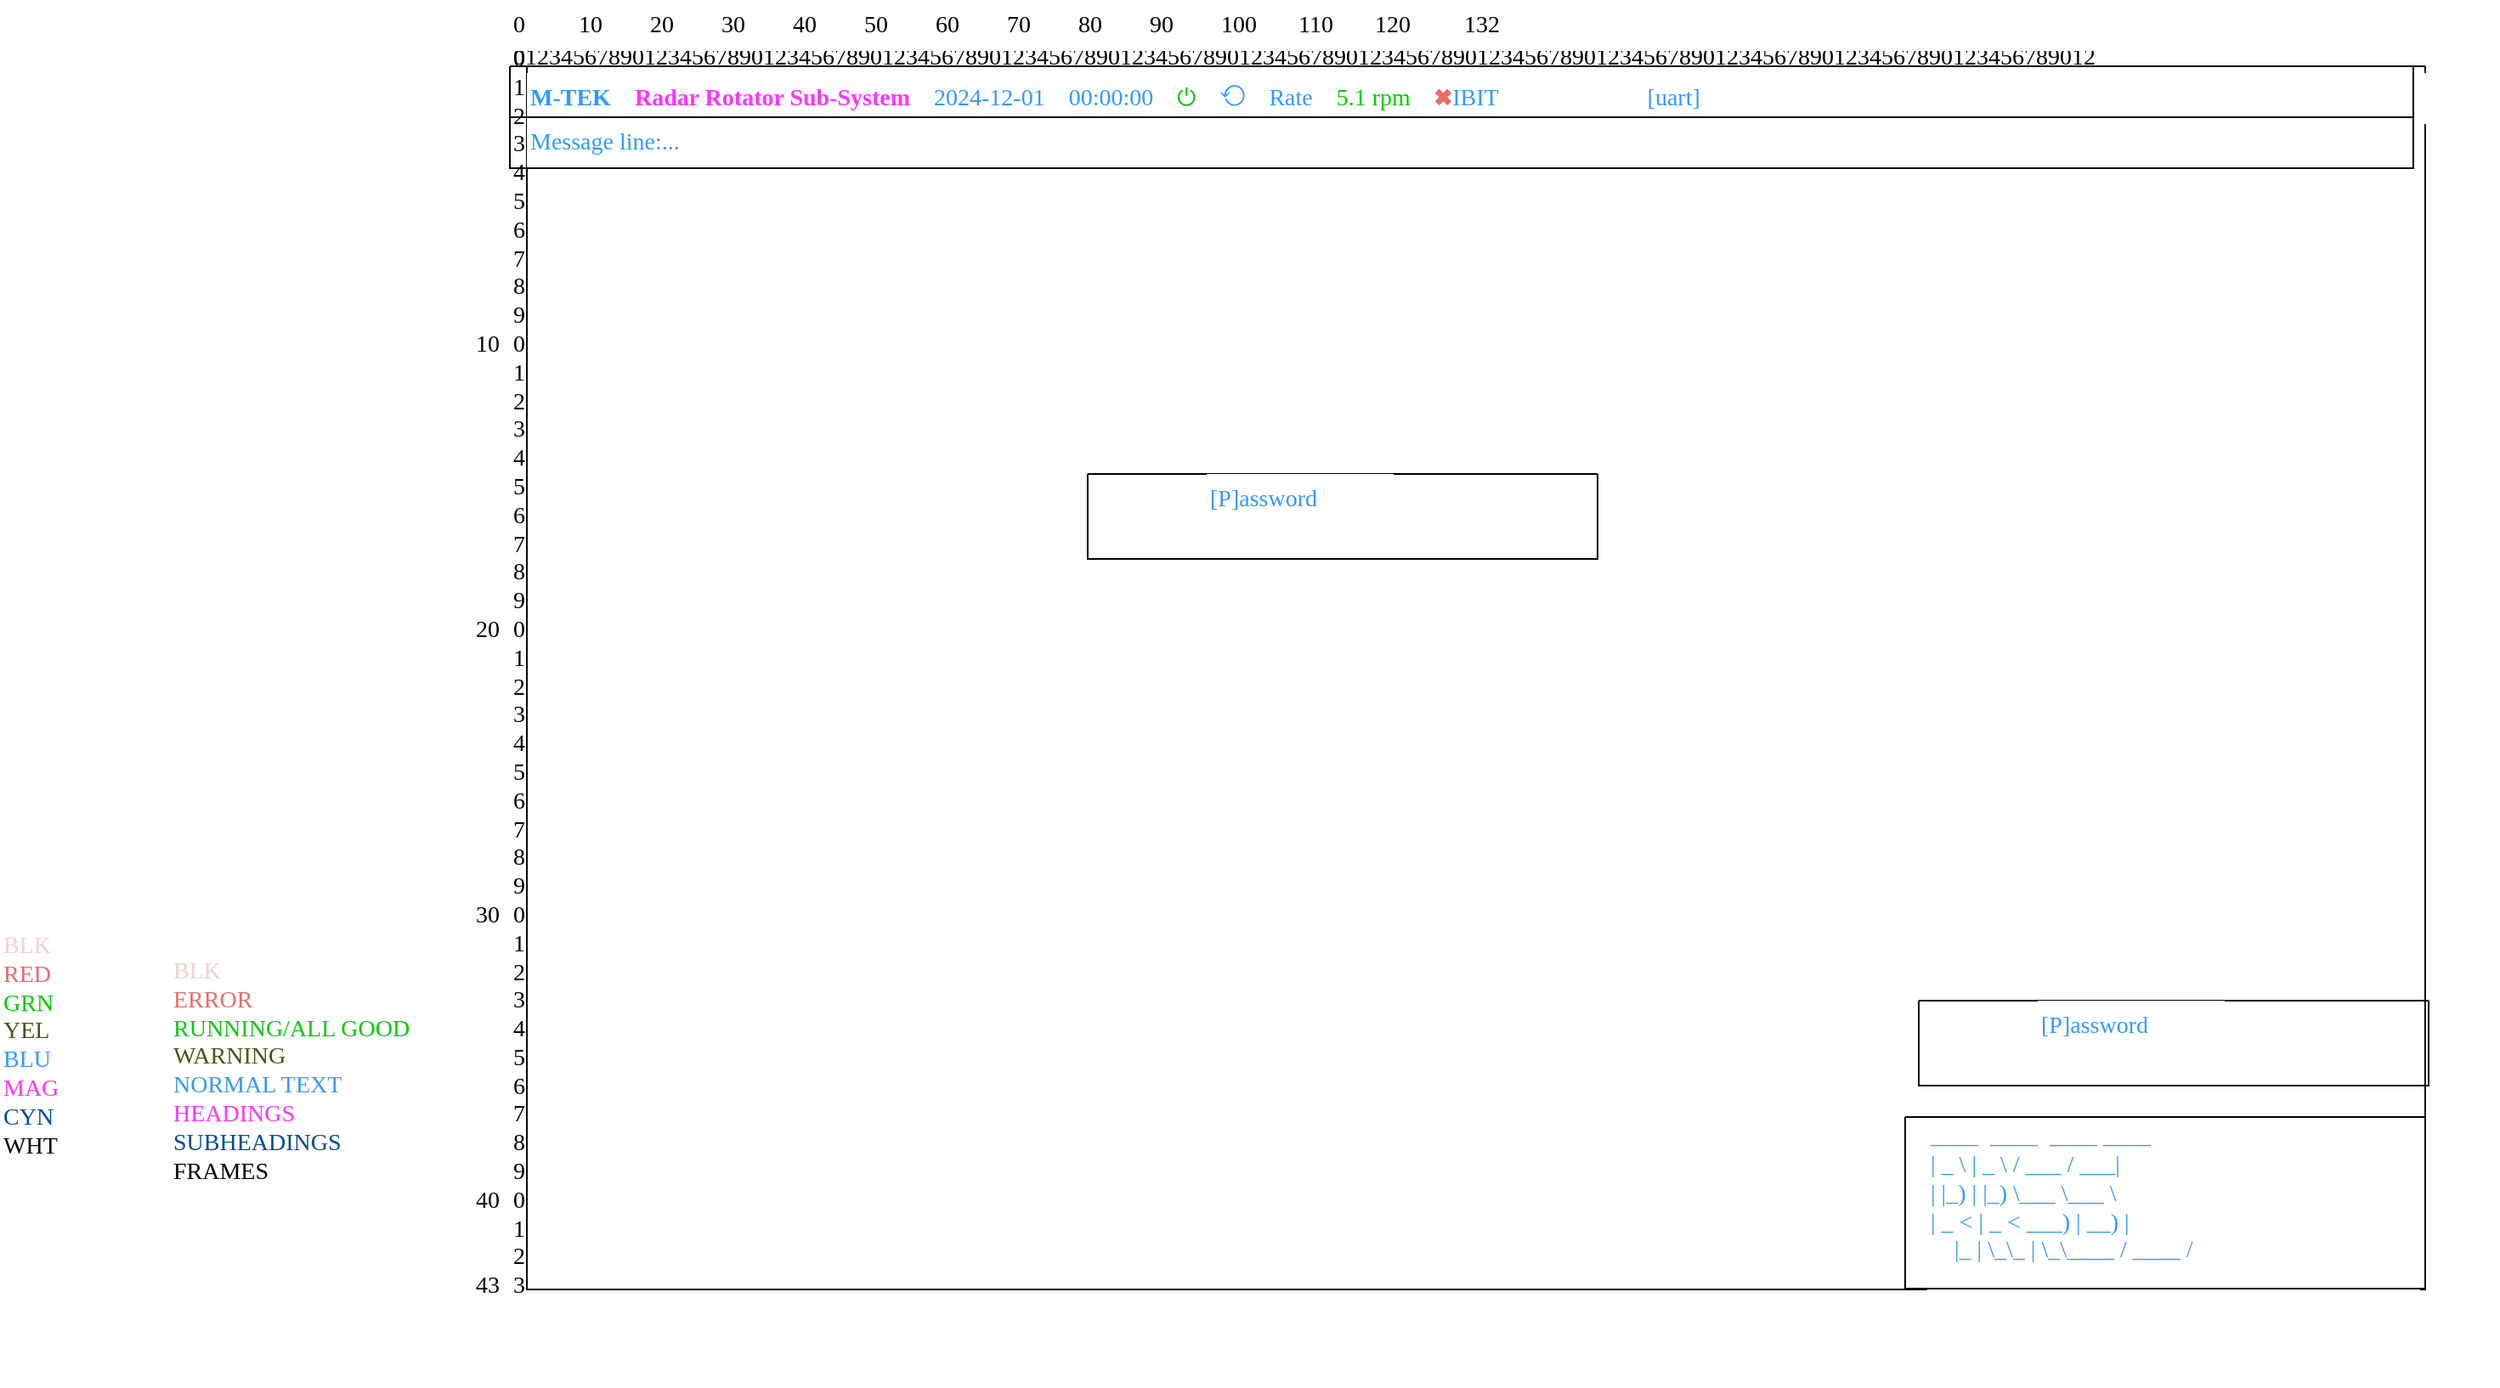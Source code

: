 <mxfile version="25.0.3">
  <diagram name="Page-1" id="gYPdV5KYoYjTxZCbX4Au">
    <mxGraphModel dx="3341" dy="2037" grid="1" gridSize="10" guides="1" tooltips="1" connect="1" arrows="1" fold="1" page="1" pageScale="1" pageWidth="1654" pageHeight="1169" math="0" shadow="0">
      <root>
        <mxCell id="0" />
        <mxCell id="1" parent="0" />
        <mxCell id="qkAYrCaB-duEuZqhV6VB-1" value="&lt;font&gt;0123456789012345678901234567890123456789012345678901234567890123456789012345678901234567890123456789012345678901234567890123456789012&lt;/font&gt;" style="text;html=1;align=left;verticalAlign=middle;resizable=0;points=[];autosize=1;strokeColor=none;fillColor=default;fontFamily=Lucida Console;fontSize=14;" parent="1" vertex="1">
          <mxGeometry x="10" y="-20" width="1150" height="30" as="geometry" />
        </mxCell>
        <mxCell id="qkAYrCaB-duEuZqhV6VB-2" value="&lt;font&gt;0&amp;nbsp; &amp;nbsp; &amp;nbsp; &amp;nbsp; &amp;nbsp;10&amp;nbsp; &amp;nbsp; &amp;nbsp; &amp;nbsp; 20&amp;nbsp; &amp;nbsp; &amp;nbsp; &amp;nbsp; 30&amp;nbsp; &amp;nbsp; &amp;nbsp; &amp;nbsp; 40&amp;nbsp; &amp;nbsp; &amp;nbsp; &amp;nbsp; 50&amp;nbsp; &amp;nbsp; &amp;nbsp; &amp;nbsp; 60&amp;nbsp; &amp;nbsp; &amp;nbsp; &amp;nbsp; 70&amp;nbsp; &amp;nbsp; &amp;nbsp; &amp;nbsp; 80&amp;nbsp; &amp;nbsp; &amp;nbsp; &amp;nbsp; 90&amp;nbsp; &amp;nbsp; &amp;nbsp; &amp;nbsp; 100&amp;nbsp; &amp;nbsp; &amp;nbsp; &amp;nbsp;110&amp;nbsp; &amp;nbsp; &amp;nbsp; &amp;nbsp;120&amp;nbsp; &amp;nbsp; &amp;nbsp; &amp;nbsp; &amp;nbsp;132&amp;nbsp;&lt;/font&gt;" style="text;html=1;align=left;verticalAlign=middle;resizable=0;points=[];autosize=1;strokeColor=none;fillColor=default;fontFamily=Lucida Console;fontSize=14;" parent="1" vertex="1">
          <mxGeometry x="10" y="-39" width="1170" height="30" as="geometry" />
        </mxCell>
        <mxCell id="0JCC86L8l436ZXqpCiF8-2" value="&lt;div&gt;&lt;br&gt;&lt;/div&gt;&lt;div&gt;&lt;br&gt;&lt;/div&gt;&lt;div&gt;&lt;br&gt;&lt;/div&gt;&lt;div&gt;&lt;br&gt;&lt;/div&gt;&lt;div&gt;&lt;br&gt;&lt;/div&gt;&lt;div&gt;&lt;br&gt;&lt;/div&gt;&lt;div&gt;&lt;br&gt;&lt;/div&gt;&lt;div&gt;&lt;br&gt;&lt;/div&gt;&lt;div&gt;&lt;br&gt;&lt;/div&gt;&lt;br&gt;&lt;div&gt;10&lt;/div&gt;&lt;div&gt;&lt;br&gt;&lt;/div&gt;&lt;div&gt;&lt;br&gt;&lt;/div&gt;&lt;div&gt;&lt;br&gt;&lt;/div&gt;&lt;div&gt;&lt;br&gt;&lt;/div&gt;&lt;div&gt;&lt;br&gt;&lt;/div&gt;&lt;div&gt;&lt;br&gt;&lt;/div&gt;&lt;div&gt;&lt;br&gt;&lt;/div&gt;&lt;div&gt;&lt;br&gt;&lt;/div&gt;&lt;div&gt;&lt;br&gt;&lt;/div&gt;&lt;div&gt;20&lt;/div&gt;&lt;div&gt;&lt;br&gt;&lt;/div&gt;&lt;div&gt;&lt;br&gt;&lt;/div&gt;&lt;div&gt;&lt;br&gt;&lt;/div&gt;&lt;div&gt;&lt;br&gt;&lt;/div&gt;&lt;div&gt;&lt;br&gt;&lt;/div&gt;&lt;div&gt;&lt;br&gt;&lt;/div&gt;&lt;div&gt;&lt;br&gt;&lt;/div&gt;&lt;div&gt;&lt;br&gt;&lt;/div&gt;&lt;div&gt;&lt;br&gt;&lt;/div&gt;&lt;div&gt;30&lt;/div&gt;&lt;div&gt;&lt;br&gt;&lt;/div&gt;&lt;div&gt;&lt;br&gt;&lt;/div&gt;&lt;div&gt;&lt;br&gt;&lt;/div&gt;&lt;div&gt;&lt;br&gt;&lt;/div&gt;&lt;div&gt;&lt;br&gt;&lt;/div&gt;&lt;div&gt;&lt;br&gt;&lt;/div&gt;&lt;div&gt;&lt;br&gt;&lt;/div&gt;&lt;div&gt;&lt;br&gt;&lt;/div&gt;&lt;div&gt;&lt;br&gt;&lt;/div&gt;&lt;div&gt;40&lt;/div&gt;&lt;div&gt;&lt;br&gt;&lt;/div&gt;&lt;div&gt;&lt;br&gt;&lt;/div&gt;&lt;div&gt;43&lt;/div&gt;&lt;div&gt;&lt;br&gt;&lt;/div&gt;&lt;div&gt;&lt;br&gt;&lt;/div&gt;&lt;div&gt;&lt;br&gt;&lt;/div&gt;" style="text;whiteSpace=wrap;html=1;align=right;fontFamily=Lucida Console;fontSize=14;" parent="1" vertex="1">
          <mxGeometry x="-18" y="-19" width="24" height="240" as="geometry" />
        </mxCell>
        <mxCell id="qkAYrCaB-duEuZqhV6VB-3" value="0&lt;div&gt;1&lt;/div&gt;&lt;div&gt;2&lt;/div&gt;&lt;div&gt;3&lt;/div&gt;&lt;div&gt;4&lt;/div&gt;&lt;div&gt;5&lt;/div&gt;&lt;div&gt;6&lt;/div&gt;&lt;div&gt;7&lt;/div&gt;&lt;div&gt;8&lt;/div&gt;&lt;div&gt;9&lt;/div&gt;&lt;div&gt;0&lt;/div&gt;&lt;div&gt;1&lt;/div&gt;&lt;div&gt;2&lt;/div&gt;&lt;div&gt;3&lt;/div&gt;&lt;div&gt;4&lt;/div&gt;&lt;div&gt;5&lt;/div&gt;&lt;div&gt;6&lt;/div&gt;&lt;div&gt;7&lt;/div&gt;&lt;div&gt;8&lt;/div&gt;&lt;div&gt;9&lt;/div&gt;&lt;div&gt;0&lt;/div&gt;&lt;div&gt;1&lt;/div&gt;&lt;div&gt;2&lt;/div&gt;&lt;div&gt;3&lt;/div&gt;&lt;div&gt;4&lt;/div&gt;&lt;div&gt;5&lt;/div&gt;&lt;div&gt;6&lt;/div&gt;&lt;div&gt;7&lt;/div&gt;&lt;div&gt;8&lt;/div&gt;&lt;div&gt;9&lt;/div&gt;&lt;div&gt;0&lt;/div&gt;&lt;div&gt;1&lt;/div&gt;&lt;div&gt;2&lt;/div&gt;&lt;div&gt;3&lt;/div&gt;&lt;div&gt;4&lt;/div&gt;&lt;div&gt;5&lt;/div&gt;&lt;div&gt;6&lt;/div&gt;&lt;div&gt;7&lt;/div&gt;&lt;div&gt;8&lt;/div&gt;&lt;div&gt;9&lt;/div&gt;&lt;div&gt;0&lt;/div&gt;&lt;div&gt;1&lt;/div&gt;&lt;div&gt;2&lt;/div&gt;&lt;div&gt;3&lt;/div&gt;&lt;div&gt;&lt;br&gt;&lt;/div&gt;&lt;div&gt;&lt;br&gt;&lt;/div&gt;" style="text;whiteSpace=wrap;html=1;fontFamily=Lucida Console;fontSize=14;" parent="1" vertex="1">
          <mxGeometry x="10" y="-19" width="24" height="240" as="geometry" />
        </mxCell>
        <mxCell id="LSzqvkUK99cfRbp6Mw0R-84" value="&lt;div&gt;&lt;font color=&quot;#f8cecc&quot;&gt;BLK&lt;/font&gt;&lt;/div&gt;&lt;div&gt;&lt;font color=&quot;#ea6b66&quot;&gt;RED&lt;/font&gt;&lt;/div&gt;&lt;div&gt;&lt;span style=&quot;color: rgb(0, 204, 0);&quot;&gt;GRN&lt;/span&gt;&lt;/div&gt;&lt;div&gt;&lt;font color=&quot;#495411&quot;&gt;YEL&lt;/font&gt;&lt;/div&gt;&lt;div&gt;&lt;font color=&quot;#3399ff&quot;&gt;BLU&lt;/font&gt;&lt;/div&gt;&lt;div&gt;&lt;font color=&quot;#ff33ff&quot;&gt;MAG&lt;/font&gt;&lt;/div&gt;&lt;div&gt;&lt;font color=&quot;#004c99&quot;&gt;CYN&lt;/font&gt;&lt;/div&gt;&lt;div&gt;WHT&lt;/div&gt;&lt;div&gt;&lt;br&gt;&lt;/div&gt;" style="text;html=1;align=left;verticalAlign=middle;resizable=0;points=[];autosize=1;strokeColor=none;fillColor=default;fontFamily=Lucida Console;fontSize=14;" parent="1" vertex="1">
          <mxGeometry x="-290" y="505" width="50" height="160" as="geometry" />
        </mxCell>
        <mxCell id="LSzqvkUK99cfRbp6Mw0R-85" value="&lt;div&gt;&lt;font color=&quot;#f8cecc&quot;&gt;BLK&lt;/font&gt;&lt;/div&gt;&lt;div&gt;&lt;font color=&quot;#ea6b66&quot;&gt;ERROR&lt;/font&gt;&lt;/div&gt;&lt;div&gt;&lt;span style=&quot;color: rgb(0, 204, 0);&quot;&gt;RUNNING/ALL GOOD&lt;/span&gt;&lt;/div&gt;&lt;div&gt;&lt;font color=&quot;#495411&quot;&gt;WARNING&lt;/font&gt;&lt;/div&gt;&lt;div&gt;&lt;font color=&quot;#3399ff&quot;&gt;NORMAL TEXT&lt;/font&gt;&lt;/div&gt;&lt;div&gt;&lt;font color=&quot;#ff33ff&quot;&gt;HEADINGS&lt;/font&gt;&lt;/div&gt;&lt;div&gt;&lt;span style=&quot;background-color: initial;&quot;&gt;&lt;font color=&quot;#004c99&quot;&gt;SUBHEADINGS&lt;/font&gt;&lt;/span&gt;&lt;/div&gt;&lt;div&gt;&lt;span style=&quot;background-color: initial;&quot;&gt;FRAMES&lt;/span&gt;&lt;/div&gt;&lt;div&gt;&lt;br&gt;&lt;/div&gt;" style="text;html=1;align=left;verticalAlign=middle;resizable=0;points=[];autosize=1;strokeColor=none;fillColor=default;fontFamily=Lucida Console;fontSize=14;" parent="1" vertex="1">
          <mxGeometry x="-190" y="520" width="160" height="160" as="geometry" />
        </mxCell>
        <mxCell id="oLKlljd090616Nfrw5Nb-1" value="" style="swimlane;startSize=0;fontFamily=Lucida Console;fontSize=14;" parent="1" vertex="1">
          <mxGeometry x="20" width="1117" height="720" as="geometry" />
        </mxCell>
        <mxCell id="oLKlljd090616Nfrw5Nb-9" value="&lt;font color=&quot;#3399ff&quot;&gt;&lt;b&gt;M-TEK&lt;/b&gt;&amp;nbsp; &amp;nbsp; &lt;/font&gt;&lt;font color=&quot;#ff33ff&quot;&gt;&lt;b&gt;Radar Rotator Sub-System&amp;nbsp; &lt;/b&gt;&amp;nbsp;&amp;nbsp;&lt;/font&gt;&lt;span style=&quot;color: rgb(51, 153, 255);&quot;&gt;2024-12-01&amp;nbsp; &amp;nbsp; 00:00:00&amp;nbsp; &amp;nbsp;&amp;nbsp;&lt;/span&gt;&lt;font color=&quot;#00cc00&quot;&gt;⏻&lt;/font&gt;&lt;span style=&quot;color: rgb(51, 153, 255);&quot;&gt;&amp;nbsp; &amp;nbsp;&amp;nbsp;&lt;/span&gt;&lt;span style=&quot;color: rgb(51, 153, 255);&quot;&gt;⟲&amp;nbsp; &amp;nbsp; Rate&amp;nbsp; &amp;nbsp;&amp;nbsp;&lt;/span&gt;&lt;span style=&quot;background-color: initial;&quot;&gt;&lt;font style=&quot;&quot; color=&quot;#00cc00&quot;&gt;5.1 rpm&amp;nbsp; &amp;nbsp;&amp;nbsp;&lt;/font&gt;&lt;/span&gt;&lt;span style=&quot;background-color: initial;&quot;&gt;&lt;font color=&quot;#ea6b66&quot;&gt;✖&lt;/font&gt;&lt;/span&gt;&lt;font color=&quot;#3399ff&quot;&gt;IBIT&amp;nbsp; &amp;nbsp; &amp;nbsp; &amp;nbsp; &amp;nbsp; &amp;nbsp; &amp;nbsp; &amp;nbsp; &amp;nbsp; &amp;nbsp; &amp;nbsp; &amp;nbsp;&lt;span style=&quot;background-color: initial;&quot;&gt;&amp;nbsp; &lt;/span&gt;&lt;/font&gt;&lt;span style=&quot;color: rgb(51, 153, 255); background-color: initial;&quot;&gt;[&lt;/span&gt;&lt;span style=&quot;color: rgb(51, 153, 255);&quot;&gt;uart]&lt;/span&gt;" style="text;html=1;align=left;verticalAlign=middle;resizable=0;points=[];autosize=1;strokeColor=none;fillColor=default;labelBackgroundColor=none;fontFamily=Lucida Console;fontSize=14;" parent="oLKlljd090616Nfrw5Nb-1" vertex="1">
          <mxGeometry y="4" width="1120" height="30" as="geometry" />
        </mxCell>
        <mxCell id="oLKlljd090616Nfrw5Nb-10" value="&lt;font color=&quot;#3399ff&quot;&gt;Message line:...&lt;/font&gt;" style="text;html=1;align=left;verticalAlign=middle;resizable=0;points=[];autosize=1;strokeColor=none;fillColor=default;fontFamily=Lucida Console;fontSize=14;" parent="oLKlljd090616Nfrw5Nb-1" vertex="1">
          <mxGeometry y="30" width="160" height="30" as="geometry" />
        </mxCell>
        <mxCell id="Y0vUoYvXCPpR4QLky-6E-8" value="&lt;div&gt;&lt;font color=&quot;#3399ff&quot;&gt;____&amp;nbsp; ____&amp;nbsp; ____ ____&lt;/font&gt;&lt;/div&gt;&lt;div&gt;&lt;font color=&quot;#3399ff&quot;&gt;| _ \ | _ \ / ___ / ___|&lt;/font&gt;&lt;/div&gt;&lt;div&gt;&lt;font color=&quot;#3399ff&quot;&gt;| |_) | |_) \___ \___ \&lt;/font&gt;&lt;/div&gt;&lt;div&gt;&lt;font color=&quot;#3399ff&quot;&gt;| _ &amp;lt; | _ &amp;lt; ___) | __) |&lt;/font&gt;&lt;/div&gt;&lt;div&gt;&lt;font color=&quot;#3399ff&quot;&gt;&amp;nbsp; &amp;nbsp; |_ | \_\_ | \_\____ / ____ /&lt;/font&gt;&lt;/div&gt;&lt;div&gt;&lt;br&gt;&lt;/div&gt;" style="text;html=1;align=left;verticalAlign=middle;resizable=0;points=[];autosize=1;strokeColor=none;fillColor=default;fontFamily=Lucida Console;fontSize=14;" parent="oLKlljd090616Nfrw5Nb-1" vertex="1">
          <mxGeometry x="824" y="617" width="290" height="110" as="geometry" />
        </mxCell>
        <mxCell id="USdj_I0CaCp1iJVfZblM-9" value="&#xa;" style="swimlane;startSize=0;fontFamily=Lucida Console;fontSize=14;" parent="oLKlljd090616Nfrw5Nb-1" vertex="1">
          <mxGeometry x="-10" y="30" width="1120" height="30" as="geometry" />
        </mxCell>
        <mxCell id="USdj_I0CaCp1iJVfZblM-36" value="&#xa;" style="swimlane;startSize=0;fontFamily=Lucida Console;fontSize=14;" parent="oLKlljd090616Nfrw5Nb-1" vertex="1">
          <mxGeometry x="-10" width="1120" height="30" as="geometry" />
        </mxCell>
        <mxCell id="ye5tNXJEMpcOtLvbYLi2-1" value="&#xa;" style="swimlane;startSize=0;fontFamily=Lucida Console;fontSize=14;" vertex="1" parent="oLKlljd090616Nfrw5Nb-1">
          <mxGeometry x="811" y="618.5" width="306" height="101" as="geometry" />
        </mxCell>
        <mxCell id="USdj_I0CaCp1iJVfZblM-37" value="&#xa;" style="swimlane;startSize=0;fontFamily=Lucida Console;fontSize=14;" parent="oLKlljd090616Nfrw5Nb-1" vertex="1">
          <mxGeometry x="330" y="240" width="300" height="50" as="geometry" />
        </mxCell>
        <mxCell id="USdj_I0CaCp1iJVfZblM-40" value="&lt;span style=&quot;color: rgb(51, 153, 255);&quot;&gt;[P]assword&lt;/span&gt;" style="text;html=1;align=left;verticalAlign=middle;resizable=0;points=[];autosize=1;strokeColor=none;fillColor=default;fontFamily=Lucida Console;fontSize=14;" parent="USdj_I0CaCp1iJVfZblM-37" vertex="1">
          <mxGeometry x="70" width="110" height="30" as="geometry" />
        </mxCell>
        <mxCell id="ye5tNXJEMpcOtLvbYLi2-4" value="&#xa;" style="swimlane;startSize=0;fontFamily=Lucida Console;fontSize=14;" vertex="1" parent="oLKlljd090616Nfrw5Nb-1">
          <mxGeometry x="819" y="550" width="300" height="50" as="geometry" />
        </mxCell>
        <mxCell id="ye5tNXJEMpcOtLvbYLi2-5" value="&lt;span style=&quot;color: rgb(51, 153, 255);&quot;&gt;[P]assword&lt;/span&gt;" style="text;html=1;align=left;verticalAlign=middle;resizable=0;points=[];autosize=1;strokeColor=none;fillColor=default;fontFamily=Lucida Console;fontSize=14;" vertex="1" parent="ye5tNXJEMpcOtLvbYLi2-4">
          <mxGeometry x="70" width="110" height="30" as="geometry" />
        </mxCell>
      </root>
    </mxGraphModel>
  </diagram>
</mxfile>
